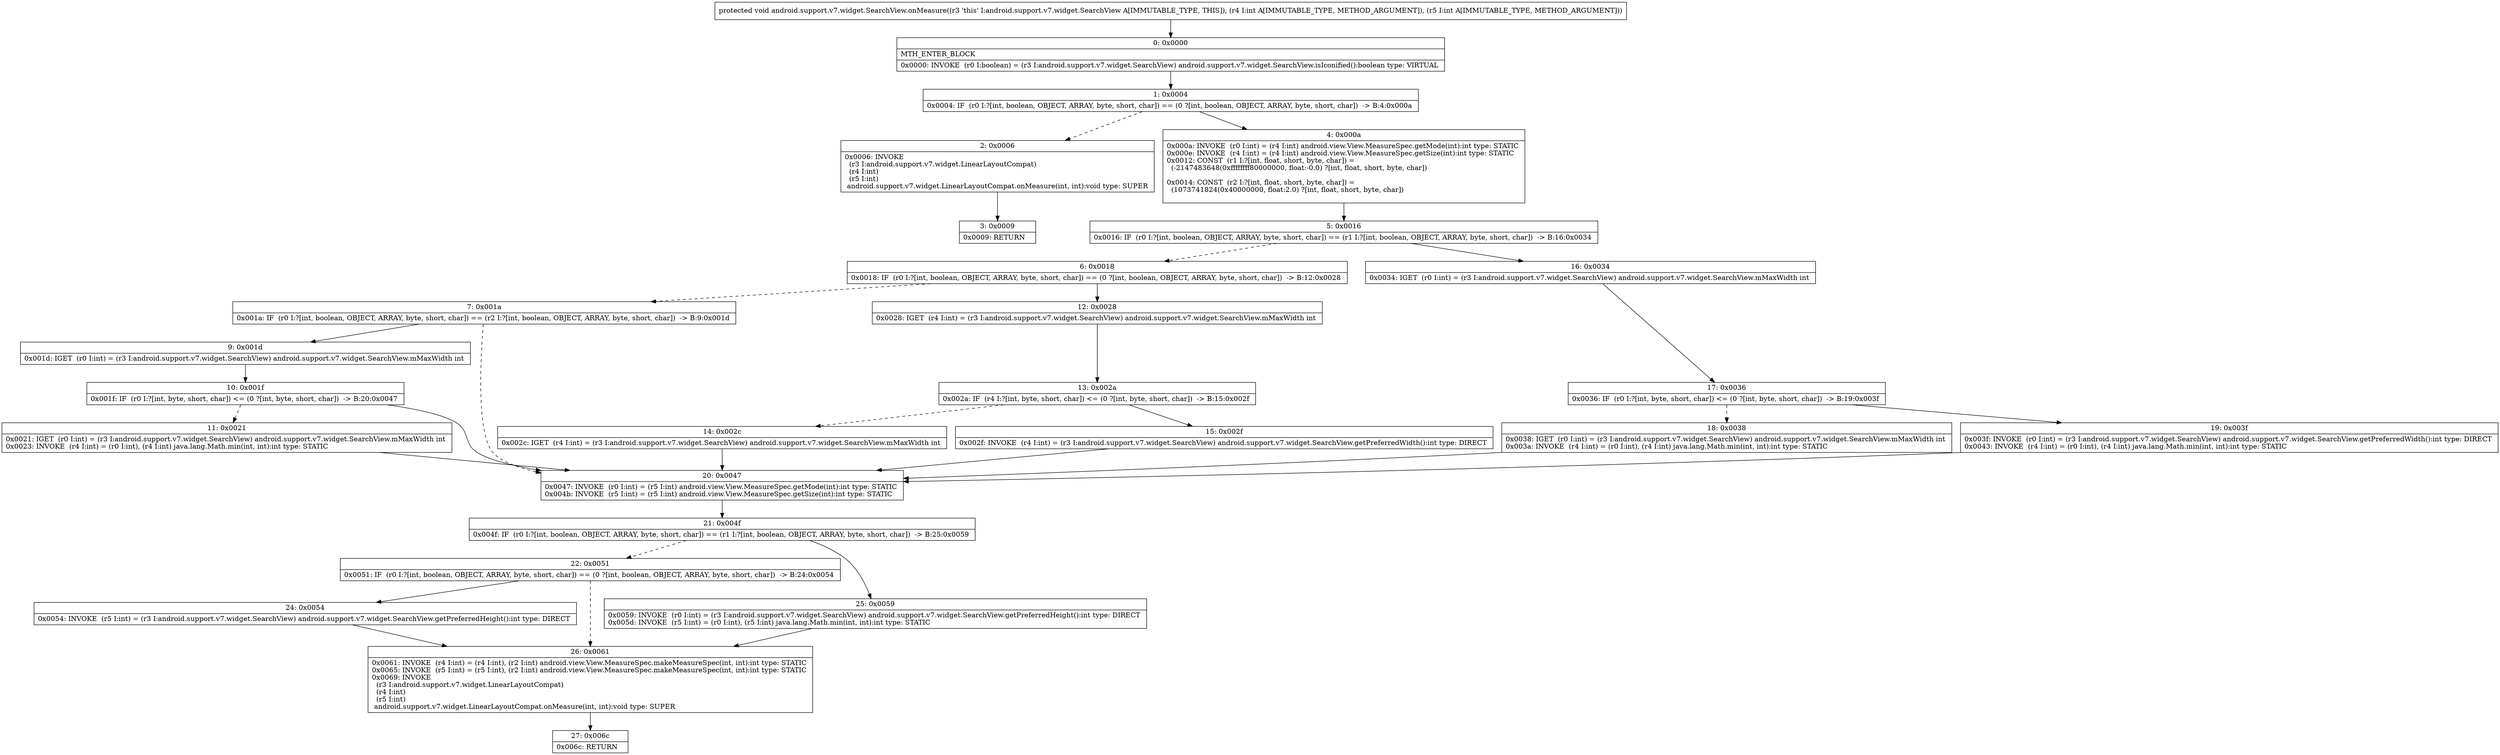 digraph "CFG forandroid.support.v7.widget.SearchView.onMeasure(II)V" {
Node_0 [shape=record,label="{0\:\ 0x0000|MTH_ENTER_BLOCK\l|0x0000: INVOKE  (r0 I:boolean) = (r3 I:android.support.v7.widget.SearchView) android.support.v7.widget.SearchView.isIconified():boolean type: VIRTUAL \l}"];
Node_1 [shape=record,label="{1\:\ 0x0004|0x0004: IF  (r0 I:?[int, boolean, OBJECT, ARRAY, byte, short, char]) == (0 ?[int, boolean, OBJECT, ARRAY, byte, short, char])  \-\> B:4:0x000a \l}"];
Node_2 [shape=record,label="{2\:\ 0x0006|0x0006: INVOKE  \l  (r3 I:android.support.v7.widget.LinearLayoutCompat)\l  (r4 I:int)\l  (r5 I:int)\l android.support.v7.widget.LinearLayoutCompat.onMeasure(int, int):void type: SUPER \l}"];
Node_3 [shape=record,label="{3\:\ 0x0009|0x0009: RETURN   \l}"];
Node_4 [shape=record,label="{4\:\ 0x000a|0x000a: INVOKE  (r0 I:int) = (r4 I:int) android.view.View.MeasureSpec.getMode(int):int type: STATIC \l0x000e: INVOKE  (r4 I:int) = (r4 I:int) android.view.View.MeasureSpec.getSize(int):int type: STATIC \l0x0012: CONST  (r1 I:?[int, float, short, byte, char]) = \l  (\-2147483648(0xffffffff80000000, float:\-0.0) ?[int, float, short, byte, char])\l \l0x0014: CONST  (r2 I:?[int, float, short, byte, char]) = \l  (1073741824(0x40000000, float:2.0) ?[int, float, short, byte, char])\l \l}"];
Node_5 [shape=record,label="{5\:\ 0x0016|0x0016: IF  (r0 I:?[int, boolean, OBJECT, ARRAY, byte, short, char]) == (r1 I:?[int, boolean, OBJECT, ARRAY, byte, short, char])  \-\> B:16:0x0034 \l}"];
Node_6 [shape=record,label="{6\:\ 0x0018|0x0018: IF  (r0 I:?[int, boolean, OBJECT, ARRAY, byte, short, char]) == (0 ?[int, boolean, OBJECT, ARRAY, byte, short, char])  \-\> B:12:0x0028 \l}"];
Node_7 [shape=record,label="{7\:\ 0x001a|0x001a: IF  (r0 I:?[int, boolean, OBJECT, ARRAY, byte, short, char]) == (r2 I:?[int, boolean, OBJECT, ARRAY, byte, short, char])  \-\> B:9:0x001d \l}"];
Node_9 [shape=record,label="{9\:\ 0x001d|0x001d: IGET  (r0 I:int) = (r3 I:android.support.v7.widget.SearchView) android.support.v7.widget.SearchView.mMaxWidth int \l}"];
Node_10 [shape=record,label="{10\:\ 0x001f|0x001f: IF  (r0 I:?[int, byte, short, char]) \<= (0 ?[int, byte, short, char])  \-\> B:20:0x0047 \l}"];
Node_11 [shape=record,label="{11\:\ 0x0021|0x0021: IGET  (r0 I:int) = (r3 I:android.support.v7.widget.SearchView) android.support.v7.widget.SearchView.mMaxWidth int \l0x0023: INVOKE  (r4 I:int) = (r0 I:int), (r4 I:int) java.lang.Math.min(int, int):int type: STATIC \l}"];
Node_12 [shape=record,label="{12\:\ 0x0028|0x0028: IGET  (r4 I:int) = (r3 I:android.support.v7.widget.SearchView) android.support.v7.widget.SearchView.mMaxWidth int \l}"];
Node_13 [shape=record,label="{13\:\ 0x002a|0x002a: IF  (r4 I:?[int, byte, short, char]) \<= (0 ?[int, byte, short, char])  \-\> B:15:0x002f \l}"];
Node_14 [shape=record,label="{14\:\ 0x002c|0x002c: IGET  (r4 I:int) = (r3 I:android.support.v7.widget.SearchView) android.support.v7.widget.SearchView.mMaxWidth int \l}"];
Node_15 [shape=record,label="{15\:\ 0x002f|0x002f: INVOKE  (r4 I:int) = (r3 I:android.support.v7.widget.SearchView) android.support.v7.widget.SearchView.getPreferredWidth():int type: DIRECT \l}"];
Node_16 [shape=record,label="{16\:\ 0x0034|0x0034: IGET  (r0 I:int) = (r3 I:android.support.v7.widget.SearchView) android.support.v7.widget.SearchView.mMaxWidth int \l}"];
Node_17 [shape=record,label="{17\:\ 0x0036|0x0036: IF  (r0 I:?[int, byte, short, char]) \<= (0 ?[int, byte, short, char])  \-\> B:19:0x003f \l}"];
Node_18 [shape=record,label="{18\:\ 0x0038|0x0038: IGET  (r0 I:int) = (r3 I:android.support.v7.widget.SearchView) android.support.v7.widget.SearchView.mMaxWidth int \l0x003a: INVOKE  (r4 I:int) = (r0 I:int), (r4 I:int) java.lang.Math.min(int, int):int type: STATIC \l}"];
Node_19 [shape=record,label="{19\:\ 0x003f|0x003f: INVOKE  (r0 I:int) = (r3 I:android.support.v7.widget.SearchView) android.support.v7.widget.SearchView.getPreferredWidth():int type: DIRECT \l0x0043: INVOKE  (r4 I:int) = (r0 I:int), (r4 I:int) java.lang.Math.min(int, int):int type: STATIC \l}"];
Node_20 [shape=record,label="{20\:\ 0x0047|0x0047: INVOKE  (r0 I:int) = (r5 I:int) android.view.View.MeasureSpec.getMode(int):int type: STATIC \l0x004b: INVOKE  (r5 I:int) = (r5 I:int) android.view.View.MeasureSpec.getSize(int):int type: STATIC \l}"];
Node_21 [shape=record,label="{21\:\ 0x004f|0x004f: IF  (r0 I:?[int, boolean, OBJECT, ARRAY, byte, short, char]) == (r1 I:?[int, boolean, OBJECT, ARRAY, byte, short, char])  \-\> B:25:0x0059 \l}"];
Node_22 [shape=record,label="{22\:\ 0x0051|0x0051: IF  (r0 I:?[int, boolean, OBJECT, ARRAY, byte, short, char]) == (0 ?[int, boolean, OBJECT, ARRAY, byte, short, char])  \-\> B:24:0x0054 \l}"];
Node_24 [shape=record,label="{24\:\ 0x0054|0x0054: INVOKE  (r5 I:int) = (r3 I:android.support.v7.widget.SearchView) android.support.v7.widget.SearchView.getPreferredHeight():int type: DIRECT \l}"];
Node_25 [shape=record,label="{25\:\ 0x0059|0x0059: INVOKE  (r0 I:int) = (r3 I:android.support.v7.widget.SearchView) android.support.v7.widget.SearchView.getPreferredHeight():int type: DIRECT \l0x005d: INVOKE  (r5 I:int) = (r0 I:int), (r5 I:int) java.lang.Math.min(int, int):int type: STATIC \l}"];
Node_26 [shape=record,label="{26\:\ 0x0061|0x0061: INVOKE  (r4 I:int) = (r4 I:int), (r2 I:int) android.view.View.MeasureSpec.makeMeasureSpec(int, int):int type: STATIC \l0x0065: INVOKE  (r5 I:int) = (r5 I:int), (r2 I:int) android.view.View.MeasureSpec.makeMeasureSpec(int, int):int type: STATIC \l0x0069: INVOKE  \l  (r3 I:android.support.v7.widget.LinearLayoutCompat)\l  (r4 I:int)\l  (r5 I:int)\l android.support.v7.widget.LinearLayoutCompat.onMeasure(int, int):void type: SUPER \l}"];
Node_27 [shape=record,label="{27\:\ 0x006c|0x006c: RETURN   \l}"];
MethodNode[shape=record,label="{protected void android.support.v7.widget.SearchView.onMeasure((r3 'this' I:android.support.v7.widget.SearchView A[IMMUTABLE_TYPE, THIS]), (r4 I:int A[IMMUTABLE_TYPE, METHOD_ARGUMENT]), (r5 I:int A[IMMUTABLE_TYPE, METHOD_ARGUMENT])) }"];
MethodNode -> Node_0;
Node_0 -> Node_1;
Node_1 -> Node_2[style=dashed];
Node_1 -> Node_4;
Node_2 -> Node_3;
Node_4 -> Node_5;
Node_5 -> Node_6[style=dashed];
Node_5 -> Node_16;
Node_6 -> Node_7[style=dashed];
Node_6 -> Node_12;
Node_7 -> Node_9;
Node_7 -> Node_20[style=dashed];
Node_9 -> Node_10;
Node_10 -> Node_11[style=dashed];
Node_10 -> Node_20;
Node_11 -> Node_20;
Node_12 -> Node_13;
Node_13 -> Node_14[style=dashed];
Node_13 -> Node_15;
Node_14 -> Node_20;
Node_15 -> Node_20;
Node_16 -> Node_17;
Node_17 -> Node_18[style=dashed];
Node_17 -> Node_19;
Node_18 -> Node_20;
Node_19 -> Node_20;
Node_20 -> Node_21;
Node_21 -> Node_22[style=dashed];
Node_21 -> Node_25;
Node_22 -> Node_24;
Node_22 -> Node_26[style=dashed];
Node_24 -> Node_26;
Node_25 -> Node_26;
Node_26 -> Node_27;
}

